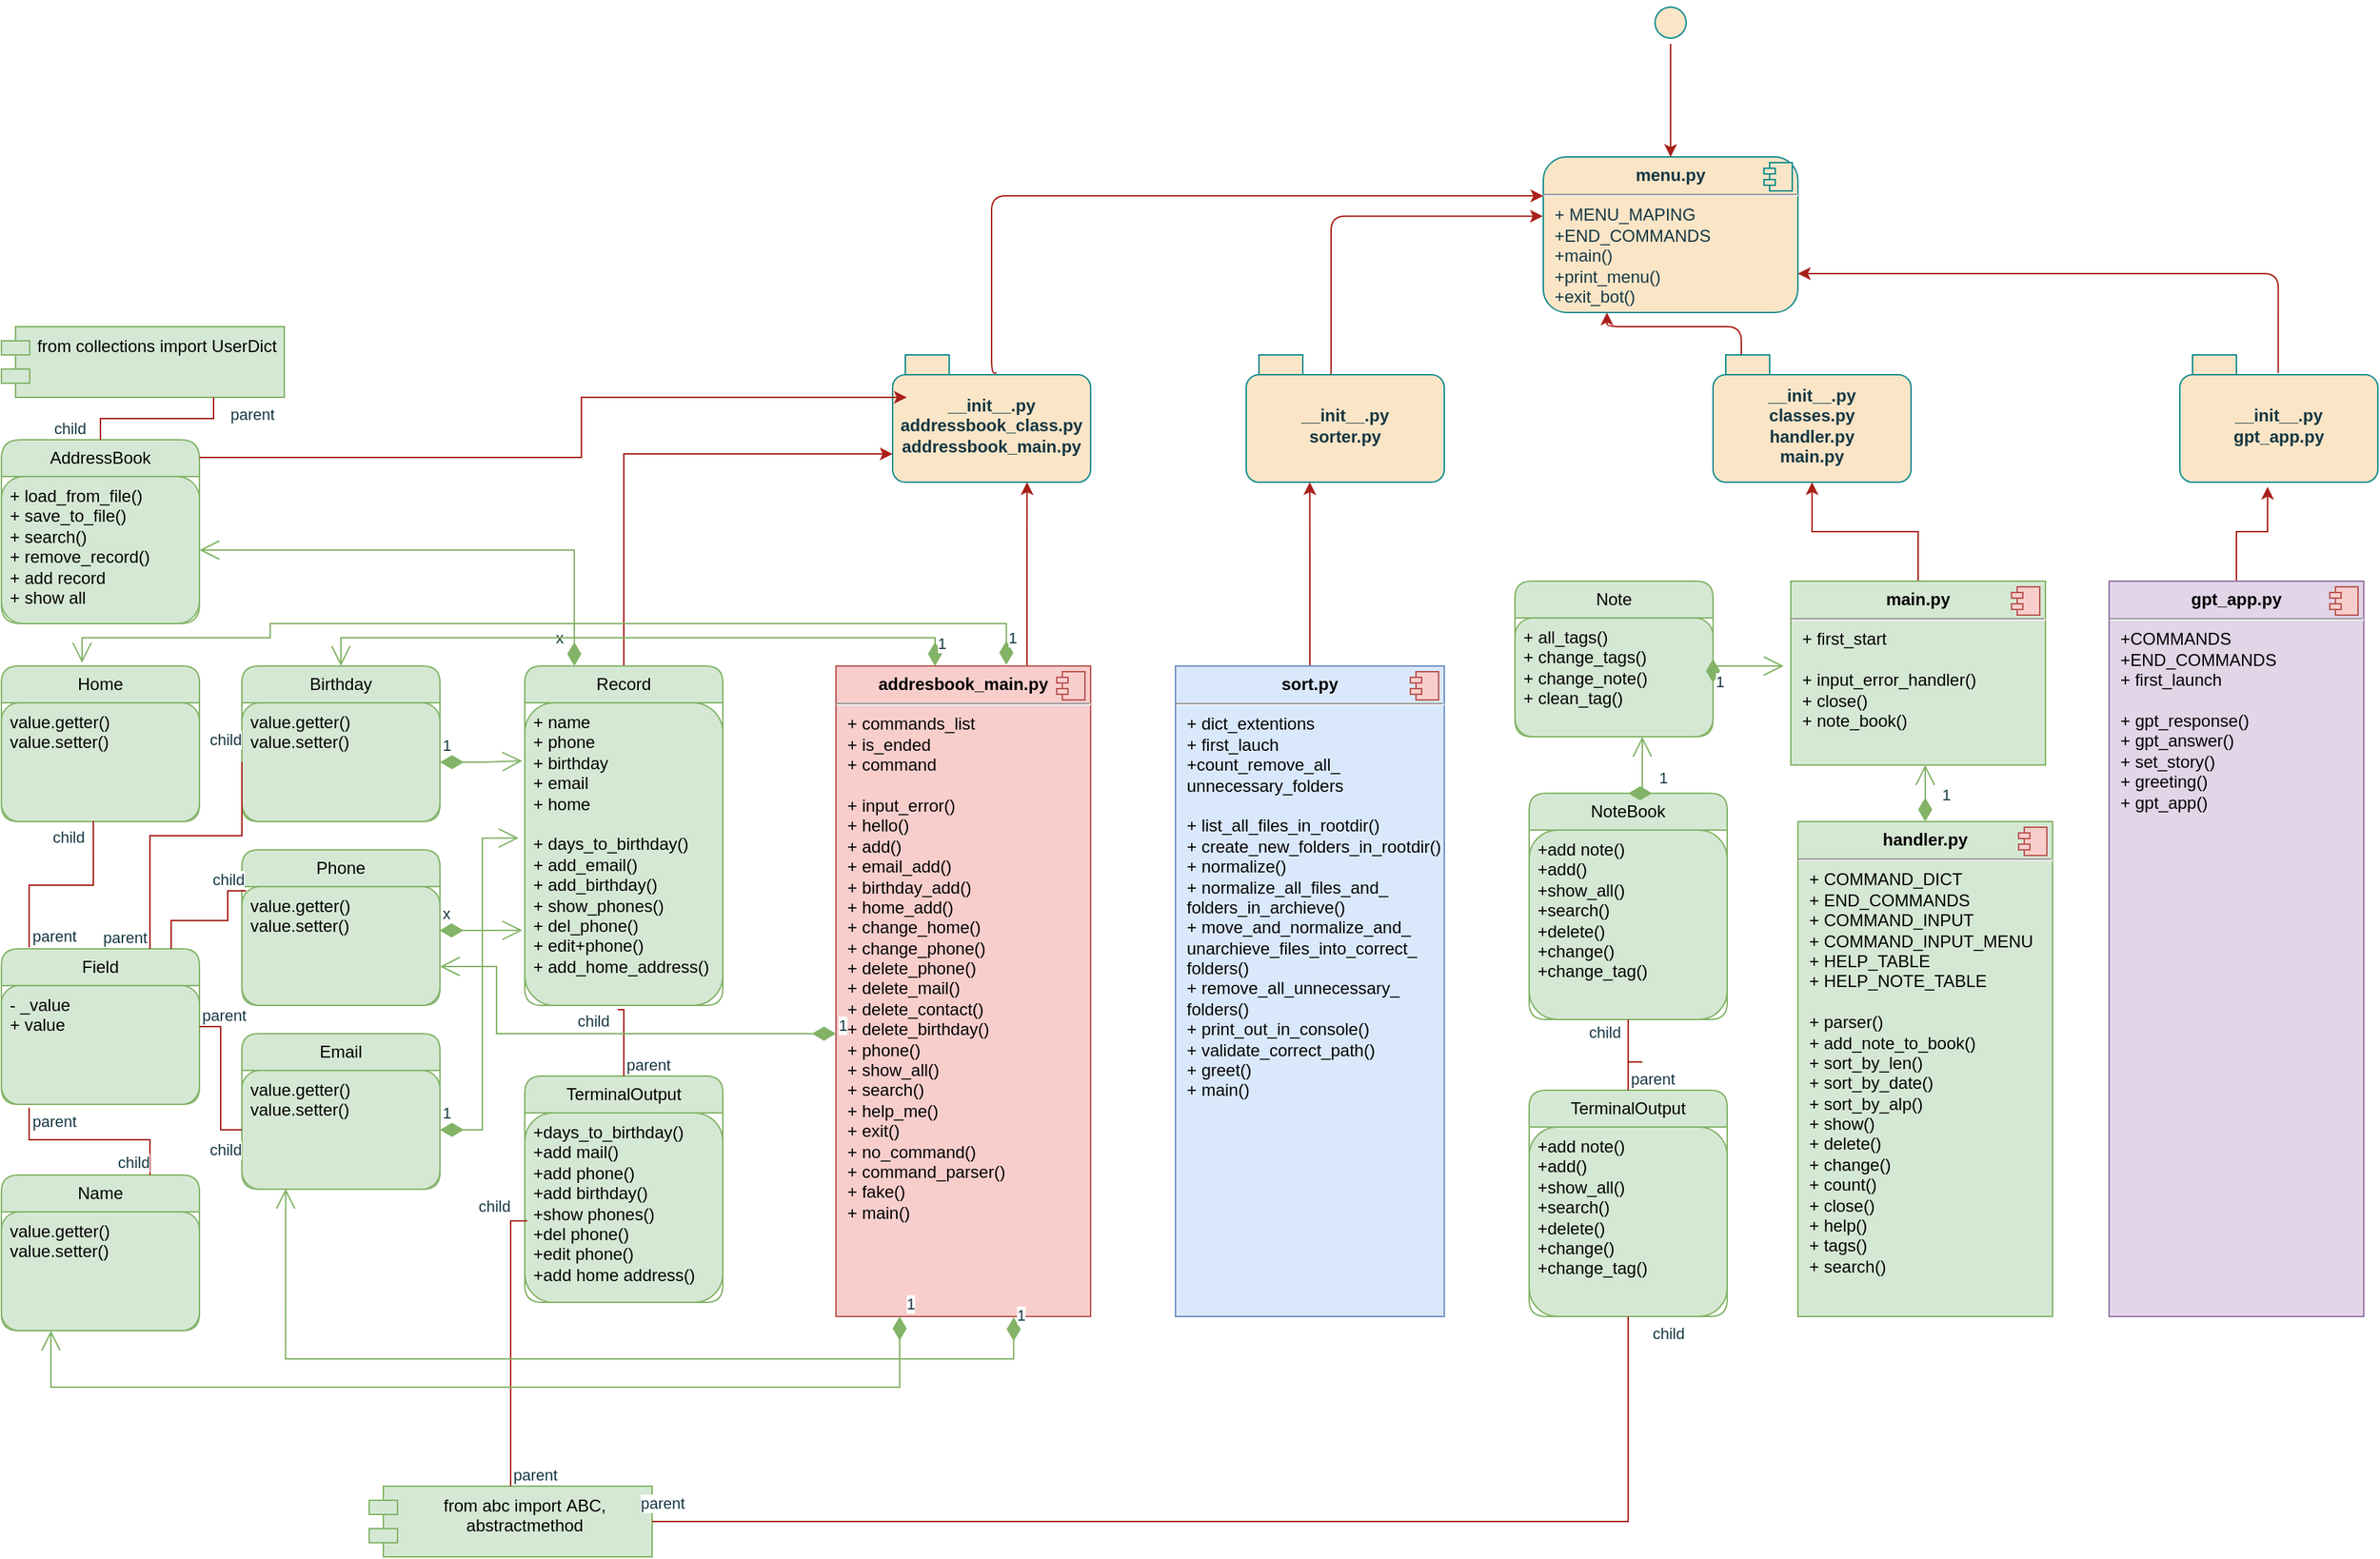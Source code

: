 <mxfile version="21.6.1" type="github">
  <diagram name="Page-1" id="c4acf3e9-155e-7222-9cf6-157b1a14988f">
    <mxGraphModel dx="2538" dy="2048" grid="1" gridSize="10" guides="1" tooltips="1" connect="1" arrows="1" fold="1" page="1" pageScale="1" pageWidth="850" pageHeight="1100" background="none" math="0" shadow="0">
      <root>
        <mxCell id="0" />
        <mxCell id="1" parent="0" />
        <mxCell id="C4nNwsREx9SmPKyc8qz5-2" value="&lt;p style=&quot;margin:0px;margin-top:6px;text-align:center;&quot;&gt;&lt;b&gt;menu.py&lt;/b&gt;&lt;/p&gt;&lt;hr&gt;&lt;p style=&quot;margin:0px;margin-left:8px;&quot;&gt;+ MENU_MAPING&lt;/p&gt;&lt;p style=&quot;margin:0px;margin-left:8px;&quot;&gt;+END_COMMANDS&lt;/p&gt;&lt;p style=&quot;margin:0px;margin-left:8px;&quot;&gt;+main()&lt;/p&gt;&lt;p style=&quot;margin:0px;margin-left:8px;&quot;&gt;+print_menu()&lt;/p&gt;&lt;p style=&quot;margin:0px;margin-left:8px;&quot;&gt;+exit_bot()&lt;/p&gt;&lt;p style=&quot;margin:0px;margin-left:8px;&quot;&gt;&lt;br&gt;&lt;/p&gt;" style="align=left;overflow=fill;html=1;dropTarget=0;whiteSpace=wrap;fillColor=#FAE5C7;strokeColor=#0F8B8D;rounded=1;labelBackgroundColor=none;fontColor=#143642;" vertex="1" parent="1">
          <mxGeometry x="250" width="180" height="110" as="geometry" />
        </mxCell>
        <mxCell id="C4nNwsREx9SmPKyc8qz5-3" value="" style="shape=component;jettyWidth=8;jettyHeight=4;rounded=1;labelBackgroundColor=none;fillColor=#FAE5C7;strokeColor=#0F8B8D;fontColor=#143642;" vertex="1" parent="C4nNwsREx9SmPKyc8qz5-2">
          <mxGeometry x="1" width="20" height="20" relative="1" as="geometry">
            <mxPoint x="-24" y="4" as="offset" />
          </mxGeometry>
        </mxCell>
        <mxCell id="C4nNwsREx9SmPKyc8qz5-86" style="edgeStyle=orthogonalEdgeStyle;rounded=1;orthogonalLoop=1;jettySize=auto;html=1;entryX=0;entryY=0.25;entryDx=0;entryDy=0;exitX=0.525;exitY=0.141;exitDx=0;exitDy=0;exitPerimeter=0;labelBackgroundColor=none;strokeColor=#A8201A;fontColor=default;" edge="1" parent="1" source="C4nNwsREx9SmPKyc8qz5-60" target="C4nNwsREx9SmPKyc8qz5-2">
          <mxGeometry relative="1" as="geometry">
            <Array as="points">
              <mxPoint x="-140" y="153" />
              <mxPoint x="-140" y="27" />
            </Array>
          </mxGeometry>
        </mxCell>
        <mxCell id="C4nNwsREx9SmPKyc8qz5-60" value="__init__.py&lt;br&gt;addressbook_class.py&lt;br&gt;addressbook_main.py" style="shape=folder;fontStyle=1;spacingTop=10;tabWidth=40;tabHeight=14;tabPosition=left;html=1;whiteSpace=wrap;fillColor=#FAE5C7;strokeColor=#0F8B8D;rounded=1;labelBackgroundColor=none;fontColor=#143642;" vertex="1" parent="1">
          <mxGeometry x="-210" y="140" width="140" height="90" as="geometry" />
        </mxCell>
        <mxCell id="C4nNwsREx9SmPKyc8qz5-83" style="edgeStyle=orthogonalEdgeStyle;rounded=1;orthogonalLoop=1;jettySize=auto;html=1;entryX=1;entryY=0.75;entryDx=0;entryDy=0;exitX=0.497;exitY=0.141;exitDx=0;exitDy=0;exitPerimeter=0;labelBackgroundColor=none;strokeColor=#A8201A;fontColor=default;" edge="1" parent="1" source="C4nNwsREx9SmPKyc8qz5-62" target="C4nNwsREx9SmPKyc8qz5-2">
          <mxGeometry relative="1" as="geometry">
            <Array as="points">
              <mxPoint x="770" y="83" />
            </Array>
          </mxGeometry>
        </mxCell>
        <mxCell id="C4nNwsREx9SmPKyc8qz5-62" value="__init__.py&lt;br&gt;gpt_app.py" style="shape=folder;fontStyle=1;spacingTop=10;tabWidth=40;tabHeight=14;tabPosition=left;html=1;whiteSpace=wrap;fillColor=#FAE5C7;strokeColor=#0F8B8D;rounded=1;labelBackgroundColor=none;fontColor=#143642;" vertex="1" parent="1">
          <mxGeometry x="700" y="140" width="140" height="90" as="geometry" />
        </mxCell>
        <mxCell id="C4nNwsREx9SmPKyc8qz5-85" style="edgeStyle=orthogonalEdgeStyle;rounded=1;orthogonalLoop=1;jettySize=auto;html=1;entryX=-0.002;entryY=0.381;entryDx=0;entryDy=0;entryPerimeter=0;exitX=0.42;exitY=0.175;exitDx=0;exitDy=0;exitPerimeter=0;labelBackgroundColor=none;strokeColor=#A8201A;fontColor=default;" edge="1" parent="1" source="C4nNwsREx9SmPKyc8qz5-63" target="C4nNwsREx9SmPKyc8qz5-2">
          <mxGeometry relative="1" as="geometry">
            <Array as="points">
              <mxPoint x="100" y="42" />
            </Array>
          </mxGeometry>
        </mxCell>
        <mxCell id="C4nNwsREx9SmPKyc8qz5-63" value="__init__.py&lt;br&gt;sorter.py" style="shape=folder;fontStyle=1;spacingTop=10;tabWidth=40;tabHeight=14;tabPosition=left;html=1;whiteSpace=wrap;fillColor=#FAE5C7;strokeColor=#0F8B8D;rounded=1;labelBackgroundColor=none;fontColor=#143642;" vertex="1" parent="1">
          <mxGeometry x="40" y="140" width="140" height="90" as="geometry" />
        </mxCell>
        <mxCell id="C4nNwsREx9SmPKyc8qz5-84" style="edgeStyle=orthogonalEdgeStyle;rounded=1;orthogonalLoop=1;jettySize=auto;html=1;entryX=0.25;entryY=1;entryDx=0;entryDy=0;exitX=0.519;exitY=0.175;exitDx=0;exitDy=0;exitPerimeter=0;labelBackgroundColor=none;strokeColor=#A8201A;fontColor=default;" edge="1" parent="1" source="C4nNwsREx9SmPKyc8qz5-64" target="C4nNwsREx9SmPKyc8qz5-2">
          <mxGeometry relative="1" as="geometry">
            <Array as="points">
              <mxPoint x="390" y="156" />
              <mxPoint x="390" y="120" />
              <mxPoint x="295" y="120" />
            </Array>
          </mxGeometry>
        </mxCell>
        <mxCell id="C4nNwsREx9SmPKyc8qz5-64" value="__init__.py&lt;br&gt;classes.py&lt;br&gt;handler.py&lt;br&gt;main.py" style="shape=folder;fontStyle=1;spacingTop=10;tabWidth=40;tabHeight=14;tabPosition=left;html=1;whiteSpace=wrap;fillColor=#FAE5C7;strokeColor=#0F8B8D;rounded=1;labelBackgroundColor=none;fontColor=#143642;" vertex="1" parent="1">
          <mxGeometry x="370" y="140" width="140" height="90" as="geometry" />
        </mxCell>
        <mxCell id="C4nNwsREx9SmPKyc8qz5-81" value="" style="edgeStyle=orthogonalEdgeStyle;rounded=1;orthogonalLoop=1;jettySize=auto;html=1;labelBackgroundColor=none;strokeColor=#A8201A;fontColor=default;" edge="1" parent="1" source="C4nNwsREx9SmPKyc8qz5-77" target="C4nNwsREx9SmPKyc8qz5-2">
          <mxGeometry relative="1" as="geometry" />
        </mxCell>
        <mxCell id="C4nNwsREx9SmPKyc8qz5-77" value="" style="ellipse;html=1;shape=startState;fillColor=#FAE5C7;strokeColor=#0F8B8D;rounded=1;labelBackgroundColor=none;fontColor=#143642;" vertex="1" parent="1">
          <mxGeometry x="325" y="-110" width="30" height="30" as="geometry" />
        </mxCell>
        <mxCell id="C4nNwsREx9SmPKyc8qz5-95" value="TerminalOutput" style="swimlane;fontStyle=0;childLayout=stackLayout;horizontal=1;startSize=26;fillColor=#d5e8d4;horizontalStack=0;resizeParent=1;resizeParentMax=0;resizeLast=0;collapsible=1;marginBottom=0;whiteSpace=wrap;html=1;rounded=1;labelBackgroundColor=none;strokeColor=#82b366;" vertex="1" parent="1">
          <mxGeometry x="-470" y="650" width="140" height="160" as="geometry" />
        </mxCell>
        <mxCell id="C4nNwsREx9SmPKyc8qz5-96" value="+days_to_birthday()&lt;br&gt;+add mail()&lt;br&gt;+add phone()&lt;br&gt;+add birthday()&lt;br&gt;+show phones()&lt;br&gt;+del phone()&lt;br&gt;+edit phone()&lt;br&gt;+add home address()&lt;br&gt;" style="text;strokeColor=#82b366;fillColor=#d5e8d4;align=left;verticalAlign=top;spacingLeft=4;spacingRight=4;overflow=hidden;rotatable=0;points=[[0,0.5],[1,0.5]];portConstraint=eastwest;whiteSpace=wrap;html=1;rounded=1;labelBackgroundColor=none;" vertex="1" parent="C4nNwsREx9SmPKyc8qz5-95">
          <mxGeometry y="26" width="140" height="134" as="geometry" />
        </mxCell>
        <mxCell id="C4nNwsREx9SmPKyc8qz5-99" value="from abc import&amp;nbsp;ABC, abstractmethod" style="shape=module;align=left;spacingLeft=20;align=center;verticalAlign=top;whiteSpace=wrap;html=1;strokeColor=#82b366;fillColor=#d5e8d4;" vertex="1" parent="1">
          <mxGeometry x="-580" y="940" width="200" height="50" as="geometry" />
        </mxCell>
        <mxCell id="C4nNwsREx9SmPKyc8qz5-104" value="Field" style="swimlane;fontStyle=0;childLayout=stackLayout;horizontal=1;startSize=26;fillColor=#d5e8d4;horizontalStack=0;resizeParent=1;resizeParentMax=0;resizeLast=0;collapsible=1;marginBottom=0;whiteSpace=wrap;html=1;rounded=1;labelBackgroundColor=none;strokeColor=#82b366;" vertex="1" parent="1">
          <mxGeometry x="-840" y="560" width="140" height="110" as="geometry" />
        </mxCell>
        <mxCell id="C4nNwsREx9SmPKyc8qz5-105" value="- _value&lt;br&gt;+ value&lt;br&gt;" style="text;strokeColor=#82b366;fillColor=#d5e8d4;align=left;verticalAlign=top;spacingLeft=4;spacingRight=4;overflow=hidden;rotatable=0;points=[[0,0.5],[1,0.5]];portConstraint=eastwest;whiteSpace=wrap;html=1;rounded=1;labelBackgroundColor=none;" vertex="1" parent="C4nNwsREx9SmPKyc8qz5-104">
          <mxGeometry y="26" width="140" height="84" as="geometry" />
        </mxCell>
        <mxCell id="C4nNwsREx9SmPKyc8qz5-106" value="Email" style="swimlane;fontStyle=0;childLayout=stackLayout;horizontal=1;startSize=26;fillColor=#d5e8d4;horizontalStack=0;resizeParent=1;resizeParentMax=0;resizeLast=0;collapsible=1;marginBottom=0;whiteSpace=wrap;html=1;rounded=1;labelBackgroundColor=none;strokeColor=#82b366;" vertex="1" parent="1">
          <mxGeometry x="-670" y="620" width="140" height="110" as="geometry" />
        </mxCell>
        <mxCell id="C4nNwsREx9SmPKyc8qz5-107" value="value.getter()&lt;br&gt;value.setter()" style="text;strokeColor=#82b366;fillColor=#d5e8d4;align=left;verticalAlign=top;spacingLeft=4;spacingRight=4;overflow=hidden;rotatable=0;points=[[0,0.5],[1,0.5]];portConstraint=eastwest;whiteSpace=wrap;html=1;rounded=1;labelBackgroundColor=none;" vertex="1" parent="C4nNwsREx9SmPKyc8qz5-106">
          <mxGeometry y="26" width="140" height="84" as="geometry" />
        </mxCell>
        <mxCell id="C4nNwsREx9SmPKyc8qz5-108" value="Name" style="swimlane;fontStyle=0;childLayout=stackLayout;horizontal=1;startSize=26;fillColor=#d5e8d4;horizontalStack=0;resizeParent=1;resizeParentMax=0;resizeLast=0;collapsible=1;marginBottom=0;whiteSpace=wrap;html=1;rounded=1;labelBackgroundColor=none;strokeColor=#82b366;" vertex="1" parent="1">
          <mxGeometry x="-840" y="720" width="140" height="110" as="geometry" />
        </mxCell>
        <mxCell id="C4nNwsREx9SmPKyc8qz5-109" value="value.getter()&lt;br style=&quot;border-color: var(--border-color);&quot;&gt;value.setter()" style="text;strokeColor=#82b366;fillColor=#d5e8d4;align=left;verticalAlign=top;spacingLeft=4;spacingRight=4;overflow=hidden;rotatable=0;points=[[0,0.5],[1,0.5]];portConstraint=eastwest;whiteSpace=wrap;html=1;rounded=1;labelBackgroundColor=none;" vertex="1" parent="C4nNwsREx9SmPKyc8qz5-108">
          <mxGeometry y="26" width="140" height="84" as="geometry" />
        </mxCell>
        <mxCell id="C4nNwsREx9SmPKyc8qz5-111" value="Phone" style="swimlane;fontStyle=0;childLayout=stackLayout;horizontal=1;startSize=26;fillColor=#d5e8d4;horizontalStack=0;resizeParent=1;resizeParentMax=0;resizeLast=0;collapsible=1;marginBottom=0;whiteSpace=wrap;html=1;rounded=1;labelBackgroundColor=none;strokeColor=#82b366;" vertex="1" parent="1">
          <mxGeometry x="-670" y="490" width="140" height="110" as="geometry" />
        </mxCell>
        <mxCell id="C4nNwsREx9SmPKyc8qz5-112" value="value.getter()&lt;br style=&quot;border-color: var(--border-color);&quot;&gt;value.setter()" style="text;strokeColor=#82b366;fillColor=#d5e8d4;align=left;verticalAlign=top;spacingLeft=4;spacingRight=4;overflow=hidden;rotatable=0;points=[[0,0.5],[1,0.5]];portConstraint=eastwest;whiteSpace=wrap;html=1;rounded=1;labelBackgroundColor=none;" vertex="1" parent="C4nNwsREx9SmPKyc8qz5-111">
          <mxGeometry y="26" width="140" height="84" as="geometry" />
        </mxCell>
        <mxCell id="C4nNwsREx9SmPKyc8qz5-113" value="Birthday" style="swimlane;fontStyle=0;childLayout=stackLayout;horizontal=1;startSize=26;fillColor=#d5e8d4;horizontalStack=0;resizeParent=1;resizeParentMax=0;resizeLast=0;collapsible=1;marginBottom=0;whiteSpace=wrap;html=1;rounded=1;labelBackgroundColor=none;strokeColor=#82b366;" vertex="1" parent="1">
          <mxGeometry x="-670" y="360" width="140" height="110" as="geometry" />
        </mxCell>
        <mxCell id="C4nNwsREx9SmPKyc8qz5-114" value="value.getter()&lt;br style=&quot;border-color: var(--border-color);&quot;&gt;value.setter()" style="text;strokeColor=#82b366;fillColor=#d5e8d4;align=left;verticalAlign=top;spacingLeft=4;spacingRight=4;overflow=hidden;rotatable=0;points=[[0,0.5],[1,0.5]];portConstraint=eastwest;whiteSpace=wrap;html=1;rounded=1;labelBackgroundColor=none;" vertex="1" parent="C4nNwsREx9SmPKyc8qz5-113">
          <mxGeometry y="26" width="140" height="84" as="geometry" />
        </mxCell>
        <mxCell id="C4nNwsREx9SmPKyc8qz5-115" value="Home" style="swimlane;fontStyle=0;childLayout=stackLayout;horizontal=1;startSize=26;fillColor=#d5e8d4;horizontalStack=0;resizeParent=1;resizeParentMax=0;resizeLast=0;collapsible=1;marginBottom=0;whiteSpace=wrap;html=1;rounded=1;labelBackgroundColor=none;strokeColor=#82b366;" vertex="1" parent="1">
          <mxGeometry x="-840" y="360" width="140" height="110" as="geometry" />
        </mxCell>
        <mxCell id="C4nNwsREx9SmPKyc8qz5-116" value="value.getter()&lt;br style=&quot;border-color: var(--border-color);&quot;&gt;value.setter()&lt;br&gt;" style="text;strokeColor=#82b366;fillColor=#d5e8d4;align=left;verticalAlign=top;spacingLeft=4;spacingRight=4;overflow=hidden;rotatable=0;points=[[0,0.5],[1,0.5]];portConstraint=eastwest;whiteSpace=wrap;html=1;rounded=1;labelBackgroundColor=none;" vertex="1" parent="C4nNwsREx9SmPKyc8qz5-115">
          <mxGeometry y="26" width="140" height="84" as="geometry" />
        </mxCell>
        <mxCell id="C4nNwsREx9SmPKyc8qz5-136" style="edgeStyle=orthogonalEdgeStyle;rounded=0;orthogonalLoop=1;jettySize=auto;html=1;strokeColor=#A8201A;fontColor=#143642;fillColor=#FAE5C7;" edge="1" parent="1" source="C4nNwsREx9SmPKyc8qz5-117">
          <mxGeometry relative="1" as="geometry">
            <mxPoint x="-210" y="210" as="targetPoint" />
            <Array as="points">
              <mxPoint x="-400" y="210" />
              <mxPoint x="-210" y="210" />
            </Array>
          </mxGeometry>
        </mxCell>
        <mxCell id="C4nNwsREx9SmPKyc8qz5-117" value="Record" style="swimlane;fontStyle=0;childLayout=stackLayout;horizontal=1;startSize=26;fillColor=#d5e8d4;horizontalStack=0;resizeParent=1;resizeParentMax=0;resizeLast=0;collapsible=1;marginBottom=0;whiteSpace=wrap;html=1;rounded=1;labelBackgroundColor=none;strokeColor=#82b366;" vertex="1" parent="1">
          <mxGeometry x="-470" y="360" width="140" height="240" as="geometry" />
        </mxCell>
        <mxCell id="C4nNwsREx9SmPKyc8qz5-118" value="+ name&lt;br&gt;+ phone&lt;br&gt;+ birthday&lt;br&gt;+ email&lt;br&gt;+ home&lt;br&gt;&lt;br&gt;+ days_to_birthday()&lt;br&gt;+ add_email()&lt;br&gt;+ add_birthday()&lt;br&gt;+ show_phones()&lt;br&gt;+ del_phone()&lt;br&gt;+ edit+phone()&lt;br&gt;+ add_home_address()" style="text;strokeColor=#82b366;fillColor=#d5e8d4;align=left;verticalAlign=top;spacingLeft=4;spacingRight=4;overflow=hidden;rotatable=0;points=[[0,0.5],[1,0.5]];portConstraint=eastwest;whiteSpace=wrap;html=1;rounded=1;labelBackgroundColor=none;" vertex="1" parent="C4nNwsREx9SmPKyc8qz5-117">
          <mxGeometry y="26" width="140" height="214" as="geometry" />
        </mxCell>
        <mxCell id="C4nNwsREx9SmPKyc8qz5-120" value="from collections import UserDict" style="shape=module;align=left;spacingLeft=20;align=center;verticalAlign=top;whiteSpace=wrap;html=1;strokeColor=#82b366;fillColor=#d5e8d4;" vertex="1" parent="1">
          <mxGeometry x="-840" y="120" width="200" height="50" as="geometry" />
        </mxCell>
        <mxCell id="C4nNwsREx9SmPKyc8qz5-121" value="AddressBook" style="swimlane;fontStyle=0;childLayout=stackLayout;horizontal=1;startSize=26;fillColor=#d5e8d4;horizontalStack=0;resizeParent=1;resizeParentMax=0;resizeLast=0;collapsible=1;marginBottom=0;whiteSpace=wrap;html=1;rounded=1;labelBackgroundColor=none;strokeColor=#82b366;arcSize=17;" vertex="1" parent="1">
          <mxGeometry x="-840" y="200" width="140" height="130" as="geometry" />
        </mxCell>
        <mxCell id="C4nNwsREx9SmPKyc8qz5-122" value="+ load_from_file()&lt;br&gt;+ save_to_file()&lt;br&gt;+ search()&lt;br&gt;+ remove_record()&lt;br&gt;+ add record&lt;br&gt;+ show all" style="text;strokeColor=#82b366;fillColor=#d5e8d4;align=left;verticalAlign=top;spacingLeft=4;spacingRight=4;overflow=hidden;rotatable=0;points=[[0,0.5],[1,0.5]];portConstraint=eastwest;whiteSpace=wrap;html=1;rounded=1;labelBackgroundColor=none;" vertex="1" parent="C4nNwsREx9SmPKyc8qz5-121">
          <mxGeometry y="26" width="140" height="104" as="geometry" />
        </mxCell>
        <mxCell id="C4nNwsREx9SmPKyc8qz5-133" value="1" style="endArrow=open;html=1;endSize=12;startArrow=diamondThin;startSize=14;startFill=1;edgeStyle=orthogonalEdgeStyle;align=left;verticalAlign=bottom;rounded=0;strokeColor=#82b366;fontColor=#143642;fillColor=#d5e8d4;exitX=1;exitY=0.5;exitDx=0;exitDy=0;entryX=-0.012;entryY=0.192;entryDx=0;entryDy=0;entryPerimeter=0;" edge="1" parent="1" source="C4nNwsREx9SmPKyc8qz5-114" target="C4nNwsREx9SmPKyc8qz5-118">
          <mxGeometry x="-1" y="3" relative="1" as="geometry">
            <mxPoint x="-140" y="570" as="sourcePoint" />
            <mxPoint x="20" y="570" as="targetPoint" />
          </mxGeometry>
        </mxCell>
        <mxCell id="C4nNwsREx9SmPKyc8qz5-134" value="x" style="endArrow=open;html=1;endSize=12;startArrow=diamondThin;startSize=14;startFill=1;edgeStyle=orthogonalEdgeStyle;align=left;verticalAlign=bottom;rounded=0;strokeColor=#82b366;fontColor=#143642;fillColor=#d5e8d4;exitX=0.998;exitY=0.369;exitDx=0;exitDy=0;entryX=-0.012;entryY=0.752;entryDx=0;entryDy=0;entryPerimeter=0;exitPerimeter=0;" edge="1" parent="1" source="C4nNwsREx9SmPKyc8qz5-112" target="C4nNwsREx9SmPKyc8qz5-118">
          <mxGeometry x="-1" y="3" relative="1" as="geometry">
            <mxPoint x="-520" y="438" as="sourcePoint" />
            <mxPoint x="-462" y="437" as="targetPoint" />
          </mxGeometry>
        </mxCell>
        <mxCell id="C4nNwsREx9SmPKyc8qz5-135" value="1" style="endArrow=open;html=1;endSize=12;startArrow=diamondThin;startSize=14;startFill=1;edgeStyle=orthogonalEdgeStyle;align=left;verticalAlign=bottom;rounded=0;strokeColor=#82b366;fontColor=#143642;fillColor=#d5e8d4;exitX=1;exitY=0.5;exitDx=0;exitDy=0;entryX=-0.031;entryY=0.447;entryDx=0;entryDy=0;entryPerimeter=0;" edge="1" parent="1" source="C4nNwsREx9SmPKyc8qz5-107" target="C4nNwsREx9SmPKyc8qz5-118">
          <mxGeometry x="-1" y="3" relative="1" as="geometry">
            <mxPoint x="-510" y="448" as="sourcePoint" />
            <mxPoint x="-452" y="447" as="targetPoint" />
          </mxGeometry>
        </mxCell>
        <mxCell id="C4nNwsREx9SmPKyc8qz5-139" value="x" style="endArrow=open;html=1;endSize=12;startArrow=diamondThin;startSize=14;startFill=1;edgeStyle=orthogonalEdgeStyle;align=left;verticalAlign=bottom;rounded=0;strokeColor=#82b366;fontColor=#143642;fillColor=#d5e8d4;exitX=0.25;exitY=0;exitDx=0;exitDy=0;entryX=1;entryY=0.5;entryDx=0;entryDy=0;" edge="1" parent="1" source="C4nNwsREx9SmPKyc8qz5-117" target="C4nNwsREx9SmPKyc8qz5-122">
          <mxGeometry x="-0.942" y="15" relative="1" as="geometry">
            <mxPoint x="-520" y="557" as="sourcePoint" />
            <mxPoint x="-462" y="557" as="targetPoint" />
            <mxPoint y="-1" as="offset" />
          </mxGeometry>
        </mxCell>
        <mxCell id="C4nNwsREx9SmPKyc8qz5-141" style="edgeStyle=orthogonalEdgeStyle;rounded=0;orthogonalLoop=1;jettySize=auto;html=1;strokeColor=#A8201A;fontColor=#143642;fillColor=#FAE5C7;exitX=1;exitY=0.25;exitDx=0;exitDy=0;" edge="1" parent="1">
          <mxGeometry relative="1" as="geometry">
            <mxPoint x="-200" y="170" as="targetPoint" />
            <mxPoint x="-700" y="212.5" as="sourcePoint" />
            <Array as="points">
              <mxPoint x="-430" y="212" />
              <mxPoint x="-430" y="170" />
            </Array>
          </mxGeometry>
        </mxCell>
        <mxCell id="C4nNwsREx9SmPKyc8qz5-191" style="edgeStyle=orthogonalEdgeStyle;rounded=0;orthogonalLoop=1;jettySize=auto;html=1;exitX=0.75;exitY=0;exitDx=0;exitDy=0;entryX=0.679;entryY=1;entryDx=0;entryDy=0;entryPerimeter=0;strokeColor=#A8201A;fontColor=#143642;fillColor=#FAE5C7;" edge="1" parent="1" source="C4nNwsREx9SmPKyc8qz5-144" target="C4nNwsREx9SmPKyc8qz5-60">
          <mxGeometry relative="1" as="geometry" />
        </mxCell>
        <mxCell id="C4nNwsREx9SmPKyc8qz5-144" value="&lt;p style=&quot;margin:0px;margin-top:6px;text-align:center;&quot;&gt;&lt;b&gt;addresbook_main.py&lt;/b&gt;&lt;/p&gt;&lt;hr&gt;&lt;p style=&quot;margin:0px;margin-left:8px;&quot;&gt;+ commands_list&lt;/p&gt;&lt;p style=&quot;margin:0px;margin-left:8px;&quot;&gt;+&amp;nbsp;is_ended&lt;/p&gt;&lt;p style=&quot;margin:0px;margin-left:8px;&quot;&gt;+&amp;nbsp;command&lt;/p&gt;&lt;p style=&quot;margin:0px;margin-left:8px;&quot;&gt;&lt;br&gt;&lt;/p&gt;&lt;p style=&quot;margin:0px;margin-left:8px;&quot;&gt;+&amp;nbsp;input_error()&lt;/p&gt;&lt;p style=&quot;margin:0px;margin-left:8px;&quot;&gt;+ hello()&lt;/p&gt;&lt;p style=&quot;margin:0px;margin-left:8px;&quot;&gt;+ add()&lt;/p&gt;&lt;p style=&quot;margin:0px;margin-left:8px;&quot;&gt;+ email_add()&lt;/p&gt;&lt;p style=&quot;margin:0px;margin-left:8px;&quot;&gt;+ birthday_add()&lt;/p&gt;&lt;p style=&quot;margin:0px;margin-left:8px;&quot;&gt;+ home_add()&lt;/p&gt;&lt;p style=&quot;margin:0px;margin-left:8px;&quot;&gt;+ change_home()&lt;/p&gt;&lt;p style=&quot;margin:0px;margin-left:8px;&quot;&gt;+ change_phone()&lt;/p&gt;&lt;p style=&quot;margin:0px;margin-left:8px;&quot;&gt;+ delete_phone()&lt;/p&gt;&lt;p style=&quot;margin:0px;margin-left:8px;&quot;&gt;+ delete_mail()&lt;br&gt;&lt;/p&gt;&lt;p style=&quot;margin:0px;margin-left:8px;&quot;&gt;+ delete_contact()&lt;br&gt;&lt;/p&gt;&lt;p style=&quot;margin:0px;margin-left:8px;&quot;&gt;+ delete_birthday()&lt;br&gt;&lt;/p&gt;&lt;p style=&quot;margin:0px;margin-left:8px;&quot;&gt;+ phone()&lt;/p&gt;&lt;p style=&quot;margin:0px;margin-left:8px;&quot;&gt;+ show_all()&lt;/p&gt;&lt;p style=&quot;margin:0px;margin-left:8px;&quot;&gt;+ search()&lt;/p&gt;&lt;p style=&quot;margin:0px;margin-left:8px;&quot;&gt;+ help_me()&lt;/p&gt;&lt;p style=&quot;margin:0px;margin-left:8px;&quot;&gt;+ exit()&lt;/p&gt;&lt;p style=&quot;margin:0px;margin-left:8px;&quot;&gt;+ no_command()&lt;/p&gt;&lt;p style=&quot;margin:0px;margin-left:8px;&quot;&gt;+&amp;nbsp;command_parser()&lt;/p&gt;&lt;p style=&quot;margin:0px;margin-left:8px;&quot;&gt;+ fake()&lt;/p&gt;&lt;p style=&quot;margin:0px;margin-left:8px;&quot;&gt;+ main()&lt;/p&gt;" style="align=left;overflow=fill;html=1;dropTarget=0;whiteSpace=wrap;strokeColor=#b85450;fillColor=#f8cecc;" vertex="1" parent="1">
          <mxGeometry x="-250" y="360" width="180" height="460" as="geometry" />
        </mxCell>
        <mxCell id="C4nNwsREx9SmPKyc8qz5-145" value="" style="shape=component;jettyWidth=8;jettyHeight=4;strokeColor=#b85450;fillColor=#f8cecc;" vertex="1" parent="C4nNwsREx9SmPKyc8qz5-144">
          <mxGeometry x="1" width="20" height="20" relative="1" as="geometry">
            <mxPoint x="-24" y="4" as="offset" />
          </mxGeometry>
        </mxCell>
        <mxCell id="C4nNwsREx9SmPKyc8qz5-153" value="" style="endArrow=none;html=1;edgeStyle=orthogonalEdgeStyle;rounded=0;strokeColor=#A8201A;fontColor=#143642;fillColor=#FAE5C7;entryX=0.464;entryY=0.996;entryDx=0;entryDy=0;entryPerimeter=0;exitX=0.14;exitY=-0.009;exitDx=0;exitDy=0;exitPerimeter=0;" edge="1" parent="1" source="C4nNwsREx9SmPKyc8qz5-104" target="C4nNwsREx9SmPKyc8qz5-116">
          <mxGeometry relative="1" as="geometry">
            <mxPoint x="-140" y="570" as="sourcePoint" />
            <mxPoint x="20" y="570" as="targetPoint" />
          </mxGeometry>
        </mxCell>
        <mxCell id="C4nNwsREx9SmPKyc8qz5-154" value="parent" style="edgeLabel;resizable=0;html=1;align=left;verticalAlign=bottom;strokeColor=#0F8B8D;fontColor=#143642;fillColor=#FAE5C7;" connectable="0" vertex="1" parent="C4nNwsREx9SmPKyc8qz5-153">
          <mxGeometry x="-1" relative="1" as="geometry" />
        </mxCell>
        <mxCell id="C4nNwsREx9SmPKyc8qz5-155" value="child" style="edgeLabel;resizable=0;html=1;align=right;verticalAlign=bottom;strokeColor=#0F8B8D;fontColor=#143642;fillColor=#FAE5C7;" connectable="0" vertex="1" parent="C4nNwsREx9SmPKyc8qz5-153">
          <mxGeometry x="1" relative="1" as="geometry">
            <mxPoint x="-5" y="20" as="offset" />
          </mxGeometry>
        </mxCell>
        <mxCell id="C4nNwsREx9SmPKyc8qz5-156" value="" style="endArrow=none;html=1;edgeStyle=orthogonalEdgeStyle;rounded=0;strokeColor=#A8201A;fontColor=#143642;fillColor=#FAE5C7;entryX=0;entryY=0.5;entryDx=0;entryDy=0;exitX=1;exitY=0.5;exitDx=0;exitDy=0;" edge="1" parent="1" source="C4nNwsREx9SmPKyc8qz5-104" target="C4nNwsREx9SmPKyc8qz5-107">
          <mxGeometry relative="1" as="geometry">
            <mxPoint x="-140" y="570" as="sourcePoint" />
            <mxPoint x="20" y="570" as="targetPoint" />
          </mxGeometry>
        </mxCell>
        <mxCell id="C4nNwsREx9SmPKyc8qz5-157" value="parent" style="edgeLabel;resizable=0;html=1;align=left;verticalAlign=bottom;strokeColor=#0F8B8D;fontColor=#143642;fillColor=#FAE5C7;" connectable="0" vertex="1" parent="C4nNwsREx9SmPKyc8qz5-156">
          <mxGeometry x="-1" relative="1" as="geometry" />
        </mxCell>
        <mxCell id="C4nNwsREx9SmPKyc8qz5-158" value="child" style="edgeLabel;resizable=0;html=1;align=right;verticalAlign=bottom;strokeColor=#0F8B8D;fontColor=#143642;fillColor=#FAE5C7;" connectable="0" vertex="1" parent="C4nNwsREx9SmPKyc8qz5-156">
          <mxGeometry x="1" relative="1" as="geometry">
            <mxPoint y="22" as="offset" />
          </mxGeometry>
        </mxCell>
        <mxCell id="C4nNwsREx9SmPKyc8qz5-159" value="" style="endArrow=none;html=1;edgeStyle=orthogonalEdgeStyle;rounded=0;strokeColor=#A8201A;fontColor=#143642;fillColor=#FAE5C7;entryX=0.021;entryY=0.036;entryDx=0;entryDy=0;entryPerimeter=0;" edge="1" parent="1" target="C4nNwsREx9SmPKyc8qz5-112">
          <mxGeometry relative="1" as="geometry">
            <mxPoint x="-720" y="560" as="sourcePoint" />
            <mxPoint x="-680" y="520" as="targetPoint" />
            <Array as="points">
              <mxPoint x="-720" y="540" />
              <mxPoint x="-680" y="540" />
              <mxPoint x="-680" y="519" />
            </Array>
          </mxGeometry>
        </mxCell>
        <mxCell id="C4nNwsREx9SmPKyc8qz5-161" value="child" style="edgeLabel;resizable=0;html=1;align=right;verticalAlign=bottom;strokeColor=#0F8B8D;fontColor=#143642;fillColor=#FAE5C7;" connectable="0" vertex="1" parent="C4nNwsREx9SmPKyc8qz5-159">
          <mxGeometry x="1" relative="1" as="geometry" />
        </mxCell>
        <mxCell id="C4nNwsREx9SmPKyc8qz5-162" value="" style="endArrow=none;html=1;edgeStyle=orthogonalEdgeStyle;rounded=0;strokeColor=#A8201A;fontColor=#143642;fillColor=#FAE5C7;exitX=0;exitY=0.5;exitDx=0;exitDy=0;entryX=0.75;entryY=0;entryDx=0;entryDy=0;" edge="1" parent="1" source="C4nNwsREx9SmPKyc8qz5-114" target="C4nNwsREx9SmPKyc8qz5-104">
          <mxGeometry relative="1" as="geometry">
            <mxPoint x="-140" y="570" as="sourcePoint" />
            <mxPoint x="20" y="570" as="targetPoint" />
            <Array as="points">
              <mxPoint x="-670" y="480" />
              <mxPoint x="-735" y="480" />
            </Array>
          </mxGeometry>
        </mxCell>
        <mxCell id="C4nNwsREx9SmPKyc8qz5-163" value="parent" style="edgeLabel;resizable=0;html=1;align=left;verticalAlign=bottom;strokeColor=#0F8B8D;fontColor=#143642;fillColor=#FAE5C7;" connectable="0" vertex="1" parent="C4nNwsREx9SmPKyc8qz5-162">
          <mxGeometry x="-1" relative="1" as="geometry">
            <mxPoint x="-100" y="132" as="offset" />
          </mxGeometry>
        </mxCell>
        <mxCell id="C4nNwsREx9SmPKyc8qz5-164" value="child" style="edgeLabel;resizable=0;html=1;align=right;verticalAlign=bottom;strokeColor=#0F8B8D;fontColor=#143642;fillColor=#FAE5C7;" connectable="0" vertex="1" parent="C4nNwsREx9SmPKyc8qz5-162">
          <mxGeometry x="1" relative="1" as="geometry">
            <mxPoint x="65" y="-140" as="offset" />
          </mxGeometry>
        </mxCell>
        <mxCell id="C4nNwsREx9SmPKyc8qz5-165" value="" style="endArrow=none;html=1;edgeStyle=orthogonalEdgeStyle;rounded=0;strokeColor=#A8201A;fontColor=#143642;fillColor=#FAE5C7;exitX=0.14;exitY=1.028;exitDx=0;exitDy=0;exitPerimeter=0;entryX=0.75;entryY=0;entryDx=0;entryDy=0;" edge="1" parent="1" source="C4nNwsREx9SmPKyc8qz5-105" target="C4nNwsREx9SmPKyc8qz5-108">
          <mxGeometry relative="1" as="geometry">
            <mxPoint x="-140" y="570" as="sourcePoint" />
            <mxPoint x="20" y="570" as="targetPoint" />
            <Array as="points">
              <mxPoint x="-820" y="695" />
              <mxPoint x="-735" y="695" />
            </Array>
          </mxGeometry>
        </mxCell>
        <mxCell id="C4nNwsREx9SmPKyc8qz5-166" value="parent" style="edgeLabel;resizable=0;html=1;align=left;verticalAlign=bottom;strokeColor=#0F8B8D;fontColor=#143642;fillColor=#FAE5C7;" connectable="0" vertex="1" parent="C4nNwsREx9SmPKyc8qz5-165">
          <mxGeometry x="-1" relative="1" as="geometry">
            <mxPoint y="18" as="offset" />
          </mxGeometry>
        </mxCell>
        <mxCell id="C4nNwsREx9SmPKyc8qz5-167" value="child" style="edgeLabel;resizable=0;html=1;align=right;verticalAlign=bottom;strokeColor=#0F8B8D;fontColor=#143642;fillColor=#FAE5C7;" connectable="0" vertex="1" parent="C4nNwsREx9SmPKyc8qz5-165">
          <mxGeometry x="1" relative="1" as="geometry" />
        </mxCell>
        <mxCell id="C4nNwsREx9SmPKyc8qz5-169" value="" style="endArrow=none;html=1;edgeStyle=orthogonalEdgeStyle;rounded=0;strokeColor=#A8201A;fontColor=#143642;fillColor=#FAE5C7;entryX=0.5;entryY=0;entryDx=0;entryDy=0;exitX=0.012;exitY=0.57;exitDx=0;exitDy=0;exitPerimeter=0;" edge="1" parent="1" source="C4nNwsREx9SmPKyc8qz5-96" target="C4nNwsREx9SmPKyc8qz5-99">
          <mxGeometry relative="1" as="geometry">
            <mxPoint x="-140" y="430" as="sourcePoint" />
            <mxPoint x="20" y="430" as="targetPoint" />
          </mxGeometry>
        </mxCell>
        <mxCell id="C4nNwsREx9SmPKyc8qz5-170" value="parent" style="edgeLabel;resizable=0;html=1;align=left;verticalAlign=bottom;strokeColor=#0F8B8D;fontColor=#143642;fillColor=#FAE5C7;" connectable="0" vertex="1" parent="C4nNwsREx9SmPKyc8qz5-169">
          <mxGeometry x="-1" relative="1" as="geometry">
            <mxPoint x="-12" y="188" as="offset" />
          </mxGeometry>
        </mxCell>
        <mxCell id="C4nNwsREx9SmPKyc8qz5-171" value="child" style="edgeLabel;resizable=0;html=1;align=right;verticalAlign=bottom;strokeColor=#0F8B8D;fontColor=#143642;fillColor=#FAE5C7;" connectable="0" vertex="1" parent="C4nNwsREx9SmPKyc8qz5-169">
          <mxGeometry x="1" relative="1" as="geometry">
            <mxPoint y="-190" as="offset" />
          </mxGeometry>
        </mxCell>
        <mxCell id="C4nNwsREx9SmPKyc8qz5-172" value="" style="endArrow=none;html=1;edgeStyle=orthogonalEdgeStyle;rounded=0;strokeColor=#A8201A;fontColor=#143642;fillColor=#FAE5C7;entryX=0.469;entryY=1.014;entryDx=0;entryDy=0;entryPerimeter=0;" edge="1" parent="1" source="C4nNwsREx9SmPKyc8qz5-95" target="C4nNwsREx9SmPKyc8qz5-118">
          <mxGeometry relative="1" as="geometry">
            <mxPoint x="-140" y="430" as="sourcePoint" />
            <mxPoint x="20" y="430" as="targetPoint" />
            <Array as="points">
              <mxPoint x="-400" y="603" />
            </Array>
          </mxGeometry>
        </mxCell>
        <mxCell id="C4nNwsREx9SmPKyc8qz5-173" value="parent" style="edgeLabel;resizable=0;html=1;align=left;verticalAlign=bottom;strokeColor=#0F8B8D;fontColor=#143642;fillColor=#FAE5C7;" connectable="0" vertex="1" parent="C4nNwsREx9SmPKyc8qz5-172">
          <mxGeometry x="-1" relative="1" as="geometry" />
        </mxCell>
        <mxCell id="C4nNwsREx9SmPKyc8qz5-174" value="child" style="edgeLabel;resizable=0;html=1;align=right;verticalAlign=bottom;strokeColor=#0F8B8D;fontColor=#143642;fillColor=#FAE5C7;" connectable="0" vertex="1" parent="C4nNwsREx9SmPKyc8qz5-172">
          <mxGeometry x="1" relative="1" as="geometry">
            <mxPoint x="-5" y="17" as="offset" />
          </mxGeometry>
        </mxCell>
        <mxCell id="C4nNwsREx9SmPKyc8qz5-175" value="" style="endArrow=none;html=1;edgeStyle=orthogonalEdgeStyle;rounded=0;strokeColor=#A8201A;fontColor=#143642;fillColor=#FAE5C7;entryX=0.5;entryY=0;entryDx=0;entryDy=0;exitX=0.75;exitY=1;exitDx=0;exitDy=0;" edge="1" parent="1" source="C4nNwsREx9SmPKyc8qz5-120" target="C4nNwsREx9SmPKyc8qz5-121">
          <mxGeometry relative="1" as="geometry">
            <mxPoint x="-140" y="430" as="sourcePoint" />
            <mxPoint x="20" y="430" as="targetPoint" />
          </mxGeometry>
        </mxCell>
        <mxCell id="C4nNwsREx9SmPKyc8qz5-176" value="parent" style="edgeLabel;resizable=0;html=1;align=left;verticalAlign=bottom;strokeColor=#0F8B8D;fontColor=#143642;fillColor=#FAE5C7;" connectable="0" vertex="1" parent="C4nNwsREx9SmPKyc8qz5-175">
          <mxGeometry x="-1" relative="1" as="geometry">
            <mxPoint x="10" y="20" as="offset" />
          </mxGeometry>
        </mxCell>
        <mxCell id="C4nNwsREx9SmPKyc8qz5-177" value="child" style="edgeLabel;resizable=0;html=1;align=right;verticalAlign=bottom;strokeColor=#0F8B8D;fontColor=#143642;fillColor=#FAE5C7;" connectable="0" vertex="1" parent="C4nNwsREx9SmPKyc8qz5-175">
          <mxGeometry x="1" relative="1" as="geometry">
            <mxPoint x="-10" as="offset" />
          </mxGeometry>
        </mxCell>
        <mxCell id="C4nNwsREx9SmPKyc8qz5-179" value="1" style="endArrow=open;html=1;endSize=12;startArrow=diamondThin;startSize=14;startFill=1;edgeStyle=orthogonalEdgeStyle;align=left;verticalAlign=bottom;rounded=0;strokeColor=#82b366;fontColor=#143642;fillColor=#d5e8d4;exitX=0.25;exitY=1;exitDx=0;exitDy=0;entryX=0.25;entryY=1;entryDx=0;entryDy=0;" edge="1" parent="1" source="C4nNwsREx9SmPKyc8qz5-144" target="C4nNwsREx9SmPKyc8qz5-108">
          <mxGeometry x="-1" y="3" relative="1" as="geometry">
            <mxPoint x="-230" y="880" as="sourcePoint" />
            <mxPoint x="-810" y="912.667" as="targetPoint" />
            <Array as="points">
              <mxPoint x="-205" y="870" />
              <mxPoint x="-805" y="870" />
            </Array>
          </mxGeometry>
        </mxCell>
        <mxCell id="C4nNwsREx9SmPKyc8qz5-183" value="1" style="endArrow=open;html=1;endSize=12;startArrow=diamondThin;startSize=14;startFill=1;edgeStyle=orthogonalEdgeStyle;align=left;verticalAlign=bottom;rounded=0;strokeColor=#82b366;fontColor=#143642;fillColor=#d5e8d4;exitX=0.698;exitY=1.001;exitDx=0;exitDy=0;entryX=0.221;entryY=0.996;entryDx=0;entryDy=0;entryPerimeter=0;exitPerimeter=0;" edge="1" parent="1" source="C4nNwsREx9SmPKyc8qz5-144" target="C4nNwsREx9SmPKyc8qz5-107">
          <mxGeometry x="-0.974" relative="1" as="geometry">
            <mxPoint x="-40" y="800" as="sourcePoint" />
            <mxPoint x="-640" y="740" as="targetPoint" />
            <Array as="points">
              <mxPoint x="-124" y="850" />
              <mxPoint x="-639" y="850" />
            </Array>
            <mxPoint y="-1" as="offset" />
          </mxGeometry>
        </mxCell>
        <mxCell id="C4nNwsREx9SmPKyc8qz5-184" value="1" style="endArrow=open;html=1;endSize=12;startArrow=diamondThin;startSize=14;startFill=1;edgeStyle=orthogonalEdgeStyle;align=left;verticalAlign=bottom;rounded=0;strokeColor=#82b366;fontColor=#143642;fillColor=#d5e8d4;entryX=1;entryY=0.75;entryDx=0;entryDy=0;" edge="1" parent="1" target="C4nNwsREx9SmPKyc8qz5-111">
          <mxGeometry x="-1" y="3" relative="1" as="geometry">
            <mxPoint x="-250" y="620" as="sourcePoint" />
            <mxPoint x="-795" y="840" as="targetPoint" />
            <Array as="points">
              <mxPoint x="-250" y="620" />
              <mxPoint x="-490" y="620" />
              <mxPoint x="-490" y="572" />
            </Array>
          </mxGeometry>
        </mxCell>
        <mxCell id="C4nNwsREx9SmPKyc8qz5-185" value="1" style="endArrow=open;html=1;endSize=12;startArrow=diamondThin;startSize=14;startFill=1;edgeStyle=orthogonalEdgeStyle;align=left;verticalAlign=bottom;rounded=0;strokeColor=#82b366;fontColor=#143642;fillColor=#d5e8d4;entryX=0.5;entryY=0;entryDx=0;entryDy=0;" edge="1" parent="1" target="C4nNwsREx9SmPKyc8qz5-113">
          <mxGeometry x="-0.974" relative="1" as="geometry">
            <mxPoint x="-180" y="360" as="sourcePoint" />
            <mxPoint x="30" y="510" as="targetPoint" />
            <Array as="points">
              <mxPoint x="-180" y="340" />
              <mxPoint x="-600" y="340" />
            </Array>
            <mxPoint y="-1" as="offset" />
          </mxGeometry>
        </mxCell>
        <mxCell id="C4nNwsREx9SmPKyc8qz5-186" value="1" style="endArrow=open;html=1;endSize=12;startArrow=diamondThin;startSize=14;startFill=1;edgeStyle=orthogonalEdgeStyle;align=left;verticalAlign=bottom;rounded=0;strokeColor=#82b366;fontColor=#143642;fillColor=#d5e8d4;entryX=0.407;entryY=-0.021;entryDx=0;entryDy=0;exitX=0.669;exitY=-0.002;exitDx=0;exitDy=0;exitPerimeter=0;entryPerimeter=0;" edge="1" parent="1" source="C4nNwsREx9SmPKyc8qz5-144" target="C4nNwsREx9SmPKyc8qz5-115">
          <mxGeometry x="-0.974" relative="1" as="geometry">
            <mxPoint x="-230" y="349.93" as="sourcePoint" />
            <mxPoint x="-650" y="349.93" as="targetPoint" />
            <Array as="points">
              <mxPoint x="-130" y="330" />
              <mxPoint x="-650" y="330" />
              <mxPoint x="-650" y="340" />
              <mxPoint x="-783" y="340" />
            </Array>
            <mxPoint y="-1" as="offset" />
          </mxGeometry>
        </mxCell>
        <mxCell id="C4nNwsREx9SmPKyc8qz5-192" style="edgeStyle=orthogonalEdgeStyle;rounded=0;orthogonalLoop=1;jettySize=auto;html=1;exitX=0.5;exitY=0;exitDx=0;exitDy=0;entryX=0.321;entryY=1;entryDx=0;entryDy=0;entryPerimeter=0;strokeColor=#A8201A;fontColor=#143642;fillColor=#FAE5C7;" edge="1" parent="1" source="C4nNwsREx9SmPKyc8qz5-188" target="C4nNwsREx9SmPKyc8qz5-63">
          <mxGeometry relative="1" as="geometry" />
        </mxCell>
        <mxCell id="C4nNwsREx9SmPKyc8qz5-188" value="&lt;p style=&quot;margin:0px;margin-top:6px;text-align:center;&quot;&gt;&lt;b&gt;sort.py&lt;/b&gt;&lt;/p&gt;&lt;hr&gt;&lt;p style=&quot;margin:0px;margin-left:8px;&quot;&gt;+&amp;nbsp;dict_extentions&lt;/p&gt;&lt;p style=&quot;margin:0px;margin-left:8px;&quot;&gt;+&amp;nbsp;first_lauch&lt;/p&gt;&lt;p style=&quot;margin:0px;margin-left:8px;&quot;&gt;+count_remove_all_&lt;/p&gt;&lt;p style=&quot;margin:0px;margin-left:8px;&quot;&gt;unnecessary_folders&lt;/p&gt;&lt;p style=&quot;margin:0px;margin-left:8px;&quot;&gt;&lt;br&gt;&lt;/p&gt;&lt;p style=&quot;margin:0px;margin-left:8px;&quot;&gt;+&amp;nbsp;list_all_files_in_rootdir()&lt;/p&gt;&lt;p style=&quot;margin:0px;margin-left:8px;&quot;&gt;+&amp;nbsp;create_new_folders_in_rootdir()&lt;/p&gt;&lt;p style=&quot;margin:0px;margin-left:8px;&quot;&gt;+&amp;nbsp;normalize()&lt;/p&gt;&lt;p style=&quot;margin:0px;margin-left:8px;&quot;&gt;+&amp;nbsp;normalize_all_files_and_&lt;/p&gt;&lt;p style=&quot;margin:0px;margin-left:8px;&quot;&gt;folders_in_archieve()&lt;/p&gt;&lt;p style=&quot;margin:0px;margin-left:8px;&quot;&gt;+&amp;nbsp;move_and_normalize_and_&lt;/p&gt;&lt;p style=&quot;margin:0px;margin-left:8px;&quot;&gt;unarchieve_files_into_correct_&lt;/p&gt;&lt;p style=&quot;margin:0px;margin-left:8px;&quot;&gt;folders()&lt;/p&gt;&lt;p style=&quot;margin:0px;margin-left:8px;&quot;&gt;+&amp;nbsp;remove_all_unnecessary_&lt;/p&gt;&lt;p style=&quot;margin:0px;margin-left:8px;&quot;&gt;folders()&lt;/p&gt;&lt;p style=&quot;margin:0px;margin-left:8px;&quot;&gt;+&amp;nbsp;print_out_in_console()&lt;/p&gt;&lt;p style=&quot;margin:0px;margin-left:8px;&quot;&gt;+&amp;nbsp;validate_correct_path()&lt;/p&gt;&lt;p style=&quot;margin:0px;margin-left:8px;&quot;&gt;+&amp;nbsp;greet()&lt;/p&gt;&lt;p style=&quot;margin:0px;margin-left:8px;&quot;&gt;+&amp;nbsp;main()&lt;/p&gt;" style="align=left;overflow=fill;html=1;dropTarget=0;whiteSpace=wrap;strokeColor=#6c8ebf;fillColor=#dae8fc;" vertex="1" parent="1">
          <mxGeometry x="-10" y="360" width="190" height="460" as="geometry" />
        </mxCell>
        <mxCell id="C4nNwsREx9SmPKyc8qz5-189" value="" style="shape=component;jettyWidth=8;jettyHeight=4;strokeColor=#b85450;fillColor=#f8cecc;" vertex="1" parent="C4nNwsREx9SmPKyc8qz5-188">
          <mxGeometry x="1" width="20" height="20" relative="1" as="geometry">
            <mxPoint x="-24" y="4" as="offset" />
          </mxGeometry>
        </mxCell>
        <mxCell id="C4nNwsREx9SmPKyc8qz5-193" value="Note" style="swimlane;fontStyle=0;childLayout=stackLayout;horizontal=1;startSize=26;fillColor=#d5e8d4;horizontalStack=0;resizeParent=1;resizeParentMax=0;resizeLast=0;collapsible=1;marginBottom=0;whiteSpace=wrap;html=1;rounded=1;labelBackgroundColor=none;strokeColor=#82b366;" vertex="1" parent="1">
          <mxGeometry x="230" y="300" width="140" height="110" as="geometry" />
        </mxCell>
        <mxCell id="C4nNwsREx9SmPKyc8qz5-194" value="+ all_tags()&lt;br&gt;+ change_tags()&lt;br&gt;+ change_note()&lt;br&gt;+ clean_tag()" style="text;strokeColor=#82b366;fillColor=#d5e8d4;align=left;verticalAlign=top;spacingLeft=4;spacingRight=4;overflow=hidden;rotatable=0;points=[[0,0.5],[1,0.5]];portConstraint=eastwest;whiteSpace=wrap;html=1;rounded=1;labelBackgroundColor=none;" vertex="1" parent="C4nNwsREx9SmPKyc8qz5-193">
          <mxGeometry y="26" width="140" height="84" as="geometry" />
        </mxCell>
        <mxCell id="C4nNwsREx9SmPKyc8qz5-195" value="TerminalOutput" style="swimlane;fontStyle=0;childLayout=stackLayout;horizontal=1;startSize=26;fillColor=#d5e8d4;horizontalStack=0;resizeParent=1;resizeParentMax=0;resizeLast=0;collapsible=1;marginBottom=0;whiteSpace=wrap;html=1;rounded=1;labelBackgroundColor=none;strokeColor=#82b366;" vertex="1" parent="1">
          <mxGeometry x="240" y="660" width="140" height="160" as="geometry" />
        </mxCell>
        <mxCell id="C4nNwsREx9SmPKyc8qz5-196" value="+add note()&lt;br&gt;+add()&lt;br&gt;+show_all()&lt;br&gt;+search()&lt;br&gt;+delete()&lt;br&gt;+change()&lt;br&gt;+change_tag()" style="text;strokeColor=#82b366;fillColor=#d5e8d4;align=left;verticalAlign=top;spacingLeft=4;spacingRight=4;overflow=hidden;rotatable=0;points=[[0,0.5],[1,0.5]];portConstraint=eastwest;whiteSpace=wrap;html=1;rounded=1;labelBackgroundColor=none;" vertex="1" parent="C4nNwsREx9SmPKyc8qz5-195">
          <mxGeometry y="26" width="140" height="134" as="geometry" />
        </mxCell>
        <mxCell id="C4nNwsREx9SmPKyc8qz5-198" value="NoteBook" style="swimlane;fontStyle=0;childLayout=stackLayout;horizontal=1;startSize=26;fillColor=#d5e8d4;horizontalStack=0;resizeParent=1;resizeParentMax=0;resizeLast=0;collapsible=1;marginBottom=0;whiteSpace=wrap;html=1;rounded=1;labelBackgroundColor=none;strokeColor=#82b366;" vertex="1" parent="1">
          <mxGeometry x="240" y="450" width="140" height="160" as="geometry" />
        </mxCell>
        <mxCell id="C4nNwsREx9SmPKyc8qz5-199" value="+add note()&lt;br style=&quot;border-color: var(--border-color);&quot;&gt;+add()&lt;br style=&quot;border-color: var(--border-color);&quot;&gt;+show_all()&lt;br style=&quot;border-color: var(--border-color);&quot;&gt;+search()&lt;br style=&quot;border-color: var(--border-color);&quot;&gt;+delete()&lt;br style=&quot;border-color: var(--border-color);&quot;&gt;+change()&lt;br style=&quot;border-color: var(--border-color);&quot;&gt;+change_tag()" style="text;strokeColor=#82b366;fillColor=#d5e8d4;align=left;verticalAlign=top;spacingLeft=4;spacingRight=4;overflow=hidden;rotatable=0;points=[[0,0.5],[1,0.5]];portConstraint=eastwest;whiteSpace=wrap;html=1;rounded=1;labelBackgroundColor=none;" vertex="1" parent="C4nNwsREx9SmPKyc8qz5-198">
          <mxGeometry y="26" width="140" height="134" as="geometry" />
        </mxCell>
        <mxCell id="C4nNwsREx9SmPKyc8qz5-200" value="" style="endArrow=none;html=1;edgeStyle=orthogonalEdgeStyle;rounded=0;strokeColor=#A8201A;fontColor=#143642;fillColor=#FAE5C7;entryX=1;entryY=0.5;entryDx=0;entryDy=0;exitX=0.5;exitY=1;exitDx=0;exitDy=0;" edge="1" parent="1" source="C4nNwsREx9SmPKyc8qz5-195" target="C4nNwsREx9SmPKyc8qz5-99">
          <mxGeometry relative="1" as="geometry">
            <mxPoint x="-458" y="762" as="sourcePoint" />
            <mxPoint x="-470" y="950" as="targetPoint" />
          </mxGeometry>
        </mxCell>
        <mxCell id="C4nNwsREx9SmPKyc8qz5-201" value="parent" style="edgeLabel;resizable=0;html=1;align=left;verticalAlign=bottom;strokeColor=#0F8B8D;fontColor=#143642;fillColor=#FAE5C7;" connectable="0" vertex="1" parent="C4nNwsREx9SmPKyc8qz5-200">
          <mxGeometry x="-1" relative="1" as="geometry">
            <mxPoint x="-700" y="140" as="offset" />
          </mxGeometry>
        </mxCell>
        <mxCell id="C4nNwsREx9SmPKyc8qz5-202" value="child" style="edgeLabel;resizable=0;html=1;align=right;verticalAlign=bottom;strokeColor=#0F8B8D;fontColor=#143642;fillColor=#FAE5C7;labelBackgroundColor=none;" connectable="0" vertex="1" parent="C4nNwsREx9SmPKyc8qz5-200">
          <mxGeometry x="1" relative="1" as="geometry">
            <mxPoint x="730" y="-125" as="offset" />
          </mxGeometry>
        </mxCell>
        <mxCell id="C4nNwsREx9SmPKyc8qz5-203" value="" style="endArrow=none;html=1;edgeStyle=orthogonalEdgeStyle;rounded=0;strokeColor=#A8201A;fontColor=#143642;fillColor=#FAE5C7;entryX=0.5;entryY=1;entryDx=0;entryDy=0;exitX=0.5;exitY=0;exitDx=0;exitDy=0;" edge="1" parent="1" source="C4nNwsREx9SmPKyc8qz5-195" target="C4nNwsREx9SmPKyc8qz5-198">
          <mxGeometry relative="1" as="geometry">
            <mxPoint x="-390" y="660" as="sourcePoint" />
            <mxPoint x="-394" y="613" as="targetPoint" />
            <Array as="points">
              <mxPoint x="320" y="640" />
              <mxPoint x="320" y="640" />
            </Array>
          </mxGeometry>
        </mxCell>
        <mxCell id="C4nNwsREx9SmPKyc8qz5-204" value="parent" style="edgeLabel;resizable=0;html=1;align=left;verticalAlign=bottom;strokeColor=#0F8B8D;fontColor=#143642;fillColor=#FAE5C7;" connectable="0" vertex="1" parent="C4nNwsREx9SmPKyc8qz5-203">
          <mxGeometry x="-1" relative="1" as="geometry" />
        </mxCell>
        <mxCell id="C4nNwsREx9SmPKyc8qz5-205" value="child" style="edgeLabel;resizable=0;html=1;align=right;verticalAlign=bottom;strokeColor=#0F8B8D;fontColor=#143642;fillColor=#FAE5C7;" connectable="0" vertex="1" parent="C4nNwsREx9SmPKyc8qz5-203">
          <mxGeometry x="1" relative="1" as="geometry">
            <mxPoint x="-5" y="17" as="offset" />
          </mxGeometry>
        </mxCell>
        <mxCell id="C4nNwsREx9SmPKyc8qz5-206" value="1" style="endArrow=open;html=1;endSize=12;startArrow=diamondThin;startSize=14;startFill=1;edgeStyle=orthogonalEdgeStyle;align=left;verticalAlign=bottom;rounded=0;strokeColor=#82b366;fontColor=#143642;fillColor=#d5e8d4;exitX=0.5;exitY=0;exitDx=0;exitDy=0;" edge="1" parent="1" source="C4nNwsREx9SmPKyc8qz5-198">
          <mxGeometry x="-0.5" y="-10" relative="1" as="geometry">
            <mxPoint x="-240" y="630" as="sourcePoint" />
            <mxPoint x="320" y="410" as="targetPoint" />
            <Array as="points">
              <mxPoint x="320" y="420" />
              <mxPoint x="320" y="420" />
            </Array>
            <mxPoint as="offset" />
          </mxGeometry>
        </mxCell>
        <mxCell id="C4nNwsREx9SmPKyc8qz5-208" value="&lt;p style=&quot;margin:0px;margin-top:6px;text-align:center;&quot;&gt;&lt;b&gt;handler.py&lt;/b&gt;&lt;/p&gt;&lt;hr&gt;&lt;p style=&quot;margin:0px;margin-left:8px;&quot;&gt;+ COMMAND_DICT&lt;/p&gt;&lt;p style=&quot;margin:0px;margin-left:8px;&quot;&gt;+ END_COMMANDS&lt;/p&gt;&lt;p style=&quot;margin:0px;margin-left:8px;&quot;&gt;+&amp;nbsp;COMMAND_INPUT&lt;/p&gt;&lt;p style=&quot;margin:0px;margin-left:8px;&quot;&gt;+&amp;nbsp;COMMAND_INPUT_MENU&lt;/p&gt;&lt;p style=&quot;margin:0px;margin-left:8px;&quot;&gt;+&amp;nbsp;HELP_TABLE&lt;/p&gt;&lt;p style=&quot;margin:0px;margin-left:8px;&quot;&gt;+&amp;nbsp;HELP_NOTE_TABLE&lt;/p&gt;&lt;p style=&quot;margin:0px;margin-left:8px;&quot;&gt;&lt;br&gt;&lt;/p&gt;&lt;p style=&quot;margin:0px;margin-left:8px;&quot;&gt;+ parser()&lt;/p&gt;&lt;p style=&quot;margin:0px;margin-left:8px;&quot;&gt;+&amp;nbsp;add_note_to_book()&lt;/p&gt;&lt;p style=&quot;margin:0px;margin-left:8px;&quot;&gt;+&amp;nbsp;sort_by_len()&lt;/p&gt;&lt;p style=&quot;margin:0px;margin-left:8px;&quot;&gt;+ sort_by_date()&lt;/p&gt;&lt;p style=&quot;margin:0px;margin-left:8px;&quot;&gt;+&amp;nbsp;sort_by_alp()&lt;/p&gt;&lt;p style=&quot;margin:0px;margin-left:8px;&quot;&gt;+ show()&lt;/p&gt;&lt;p style=&quot;margin:0px;margin-left:8px;&quot;&gt;+ delete()&lt;/p&gt;&lt;p style=&quot;margin:0px;margin-left:8px;&quot;&gt;+ change()&lt;/p&gt;&lt;p style=&quot;margin:0px;margin-left:8px;&quot;&gt;+ count()&lt;/p&gt;&lt;p style=&quot;margin:0px;margin-left:8px;&quot;&gt;+ close()&lt;/p&gt;&lt;p style=&quot;margin:0px;margin-left:8px;&quot;&gt;+ help()&lt;/p&gt;&lt;p style=&quot;margin:0px;margin-left:8px;&quot;&gt;+ tags()&lt;/p&gt;&lt;p style=&quot;margin:0px;margin-left:8px;&quot;&gt;+ search()&lt;/p&gt;&lt;p style=&quot;margin:0px;margin-left:8px;&quot;&gt;&lt;br&gt;&lt;/p&gt;&lt;p style=&quot;margin:0px;margin-left:8px;&quot;&gt;&lt;br&gt;&lt;/p&gt;" style="align=left;overflow=fill;html=1;dropTarget=0;whiteSpace=wrap;strokeColor=#82b366;fillColor=#d5e8d4;" vertex="1" parent="1">
          <mxGeometry x="430" y="470" width="180" height="350" as="geometry" />
        </mxCell>
        <mxCell id="C4nNwsREx9SmPKyc8qz5-209" value="" style="shape=component;jettyWidth=8;jettyHeight=4;strokeColor=#b85450;fillColor=#f8cecc;" vertex="1" parent="C4nNwsREx9SmPKyc8qz5-208">
          <mxGeometry x="1" width="20" height="20" relative="1" as="geometry">
            <mxPoint x="-24" y="4" as="offset" />
          </mxGeometry>
        </mxCell>
        <mxCell id="C4nNwsREx9SmPKyc8qz5-213" style="edgeStyle=orthogonalEdgeStyle;rounded=0;orthogonalLoop=1;jettySize=auto;html=1;exitX=0.5;exitY=0;exitDx=0;exitDy=0;entryX=0.5;entryY=1;entryDx=0;entryDy=0;entryPerimeter=0;strokeColor=#A8201A;fontColor=#143642;fillColor=#FAE5C7;" edge="1" parent="1" source="C4nNwsREx9SmPKyc8qz5-210" target="C4nNwsREx9SmPKyc8qz5-64">
          <mxGeometry relative="1" as="geometry" />
        </mxCell>
        <mxCell id="C4nNwsREx9SmPKyc8qz5-210" value="&lt;p style=&quot;margin:0px;margin-top:6px;text-align:center;&quot;&gt;&lt;b&gt;main&lt;/b&gt;&lt;b style=&quot;background-color: initial;&quot;&gt;.py&lt;/b&gt;&lt;/p&gt;&lt;hr&gt;&lt;p style=&quot;margin:0px;margin-left:8px;&quot;&gt;+ first_start&lt;/p&gt;&lt;p style=&quot;margin:0px;margin-left:8px;&quot;&gt;&lt;br&gt;&lt;/p&gt;&lt;p style=&quot;margin:0px;margin-left:8px;&quot;&gt;+&amp;nbsp;input_error_handler()&lt;/p&gt;&lt;p style=&quot;margin:0px;margin-left:8px;&quot;&gt;+ close()&lt;/p&gt;&lt;p style=&quot;margin:0px;margin-left:8px;&quot;&gt;+&amp;nbsp;note_book()&lt;/p&gt;&lt;p style=&quot;margin:0px;margin-left:8px;&quot;&gt;&lt;br&gt;&lt;/p&gt;&lt;p style=&quot;margin:0px;margin-left:8px;&quot;&gt;&lt;br&gt;&lt;/p&gt;&lt;p style=&quot;margin:0px;margin-left:8px;&quot;&gt;&lt;br&gt;&lt;/p&gt;" style="align=left;overflow=fill;html=1;dropTarget=0;whiteSpace=wrap;strokeColor=#82b366;fillColor=#d5e8d4;" vertex="1" parent="1">
          <mxGeometry x="425" y="300" width="180" height="130" as="geometry" />
        </mxCell>
        <mxCell id="C4nNwsREx9SmPKyc8qz5-211" value="" style="shape=component;jettyWidth=8;jettyHeight=4;strokeColor=#b85450;fillColor=#f8cecc;" vertex="1" parent="C4nNwsREx9SmPKyc8qz5-210">
          <mxGeometry x="1" width="20" height="20" relative="1" as="geometry">
            <mxPoint x="-24" y="4" as="offset" />
          </mxGeometry>
        </mxCell>
        <mxCell id="C4nNwsREx9SmPKyc8qz5-212" style="edgeStyle=orthogonalEdgeStyle;rounded=0;orthogonalLoop=1;jettySize=auto;html=1;exitX=0.5;exitY=1;exitDx=0;exitDy=0;strokeColor=#A8201A;fontColor=#143642;fillColor=#FAE5C7;" edge="1" parent="1" source="C4nNwsREx9SmPKyc8qz5-210" target="C4nNwsREx9SmPKyc8qz5-210">
          <mxGeometry relative="1" as="geometry" />
        </mxCell>
        <mxCell id="C4nNwsREx9SmPKyc8qz5-216" value="1" style="endArrow=open;html=1;endSize=12;startArrow=diamondThin;startSize=14;startFill=1;edgeStyle=orthogonalEdgeStyle;align=left;verticalAlign=bottom;rounded=0;strokeColor=#82b366;fontColor=#143642;fillColor=#d5e8d4;exitX=1;exitY=0.5;exitDx=0;exitDy=0;" edge="1" parent="1" source="C4nNwsREx9SmPKyc8qz5-193">
          <mxGeometry x="-0.818" y="-20" relative="1" as="geometry">
            <mxPoint x="390" y="360" as="sourcePoint" />
            <mxPoint x="420" y="360" as="targetPoint" />
            <Array as="points">
              <mxPoint x="370" y="360" />
            </Array>
            <mxPoint as="offset" />
          </mxGeometry>
        </mxCell>
        <mxCell id="C4nNwsREx9SmPKyc8qz5-217" value="1" style="endArrow=open;html=1;endSize=12;startArrow=diamondThin;startSize=14;startFill=1;edgeStyle=orthogonalEdgeStyle;align=left;verticalAlign=bottom;rounded=0;strokeColor=#82b366;fontColor=#143642;fillColor=#d5e8d4;exitX=0.5;exitY=0;exitDx=0;exitDy=0;" edge="1" parent="1" source="C4nNwsREx9SmPKyc8qz5-208">
          <mxGeometry x="-0.5" y="-10" relative="1" as="geometry">
            <mxPoint x="330" y="460" as="sourcePoint" />
            <mxPoint x="520" y="430" as="targetPoint" />
            <Array as="points">
              <mxPoint x="520" y="430" />
            </Array>
            <mxPoint as="offset" />
          </mxGeometry>
        </mxCell>
        <mxCell id="C4nNwsREx9SmPKyc8qz5-220" style="edgeStyle=orthogonalEdgeStyle;rounded=0;orthogonalLoop=1;jettySize=auto;html=1;exitX=0.5;exitY=0;exitDx=0;exitDy=0;entryX=0.443;entryY=1.036;entryDx=0;entryDy=0;entryPerimeter=0;strokeColor=#A8201A;fontColor=#143642;fillColor=#FAE5C7;" edge="1" parent="1" source="C4nNwsREx9SmPKyc8qz5-218" target="C4nNwsREx9SmPKyc8qz5-62">
          <mxGeometry relative="1" as="geometry" />
        </mxCell>
        <mxCell id="C4nNwsREx9SmPKyc8qz5-218" value="&lt;p style=&quot;margin:0px;margin-top:6px;text-align:center;&quot;&gt;&lt;b&gt;gpt_app.py&lt;/b&gt;&lt;/p&gt;&lt;hr&gt;&lt;p style=&quot;margin:0px;margin-left:8px;&quot;&gt;+COMMANDS&lt;/p&gt;&lt;p style=&quot;margin:0px;margin-left:8px;&quot;&gt;+END_COMMANDS&lt;/p&gt;&lt;p style=&quot;margin:0px;margin-left:8px;&quot;&gt;+&amp;nbsp;first_launch&lt;/p&gt;&lt;p style=&quot;margin:0px;margin-left:8px;&quot;&gt;&lt;br&gt;&lt;/p&gt;&lt;p style=&quot;margin:0px;margin-left:8px;&quot;&gt;+ gpt_response()&lt;/p&gt;&lt;p style=&quot;margin:0px;margin-left:8px;&quot;&gt;+ gpt_answer()&lt;/p&gt;&lt;p style=&quot;margin:0px;margin-left:8px;&quot;&gt;+ set_story()&lt;/p&gt;&lt;p style=&quot;margin:0px;margin-left:8px;&quot;&gt;+&amp;nbsp;greeting()&lt;/p&gt;&lt;p style=&quot;margin:0px;margin-left:8px;&quot;&gt;+&amp;nbsp;gpt_app()&lt;/p&gt;&lt;p style=&quot;margin:0px;margin-left:8px;&quot;&gt;&lt;br&gt;&lt;/p&gt;&lt;p style=&quot;margin:0px;margin-left:8px;&quot;&gt;&lt;br&gt;&lt;/p&gt;&lt;p style=&quot;margin:0px;margin-left:8px;&quot;&gt;&lt;br&gt;&lt;/p&gt;&lt;p style=&quot;margin:0px;margin-left:8px;&quot;&gt;&lt;br&gt;&lt;/p&gt;" style="align=left;overflow=fill;html=1;dropTarget=0;whiteSpace=wrap;strokeColor=#9673a6;fillColor=#e1d5e7;" vertex="1" parent="1">
          <mxGeometry x="650" y="300" width="180" height="520" as="geometry" />
        </mxCell>
        <mxCell id="C4nNwsREx9SmPKyc8qz5-219" value="" style="shape=component;jettyWidth=8;jettyHeight=4;strokeColor=#b85450;fillColor=#f8cecc;" vertex="1" parent="C4nNwsREx9SmPKyc8qz5-218">
          <mxGeometry x="1" width="20" height="20" relative="1" as="geometry">
            <mxPoint x="-24" y="4" as="offset" />
          </mxGeometry>
        </mxCell>
      </root>
    </mxGraphModel>
  </diagram>
</mxfile>
